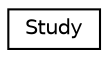 digraph "Graphical Class Hierarchy"
{
  edge [fontname="Helvetica",fontsize="10",labelfontname="Helvetica",labelfontsize="10"];
  node [fontname="Helvetica",fontsize="10",shape=record];
  rankdir="LR";
  Node1 [label="Study",height=0.2,width=0.4,color="black", fillcolor="white", style="filled",URL="$class_study.html"];
}

